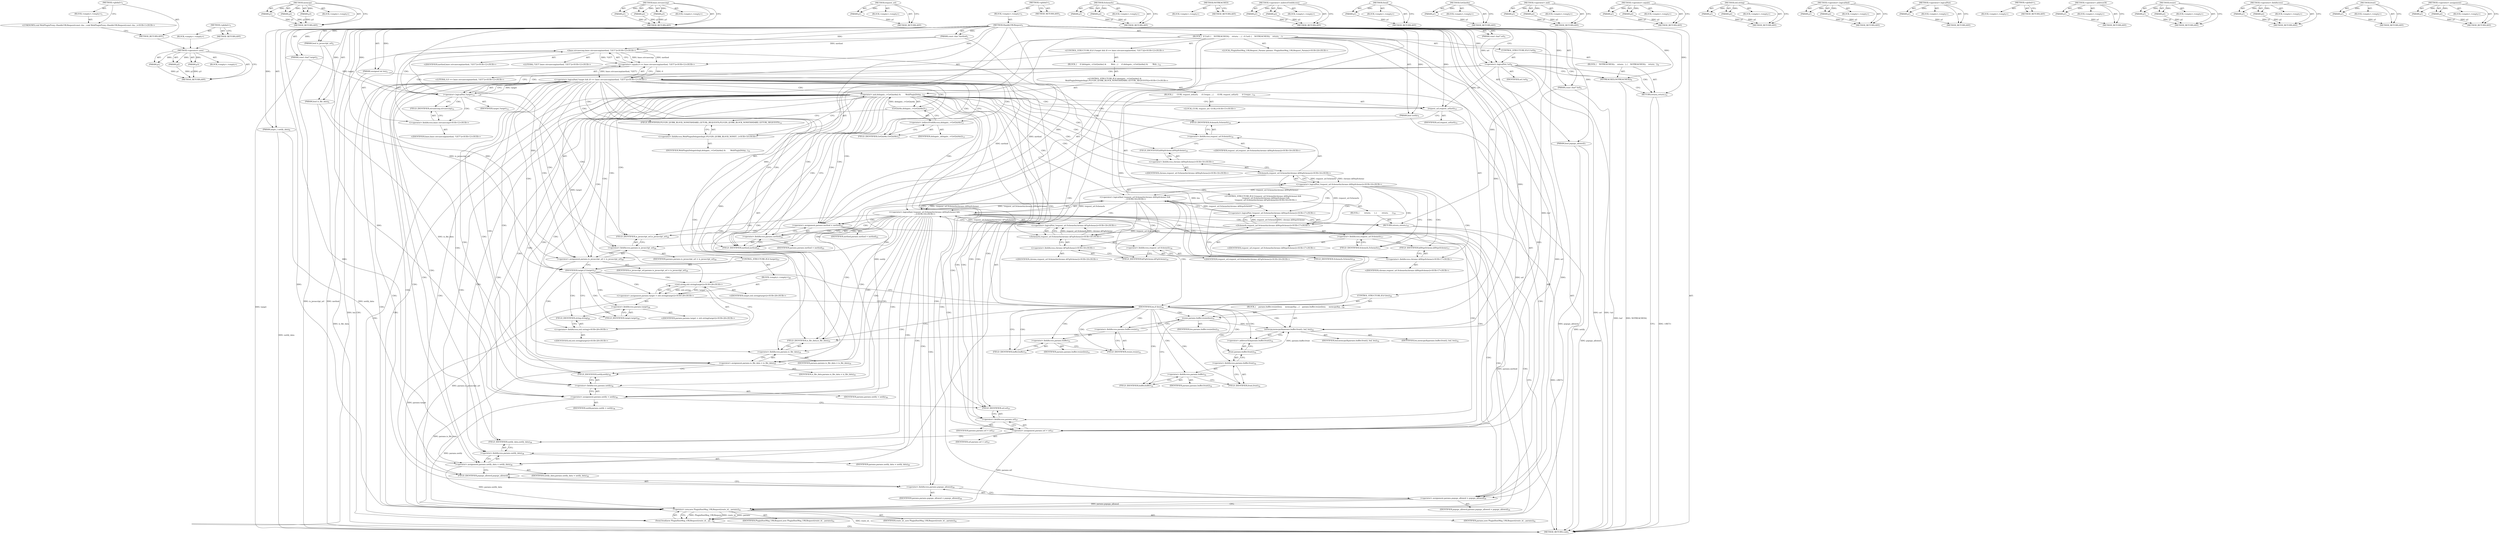 digraph "&lt;global&gt;" {
vulnerable_271 [label=<(METHOD,&lt;operator&gt;.new)>];
vulnerable_272 [label=<(PARAM,p1)>];
vulnerable_273 [label=<(PARAM,p2)>];
vulnerable_274 [label=<(PARAM,p3)>];
vulnerable_275 [label=<(BLOCK,&lt;empty&gt;,&lt;empty&gt;)>];
vulnerable_276 [label=<(METHOD_RETURN,ANY)>];
vulnerable_253 [label=<(METHOD,memcpy)>];
vulnerable_254 [label=<(PARAM,p1)>];
vulnerable_255 [label=<(PARAM,p2)>];
vulnerable_256 [label=<(PARAM,p3)>];
vulnerable_257 [label=<(BLOCK,&lt;empty&gt;,&lt;empty&gt;)>];
vulnerable_258 [label=<(METHOD_RETURN,ANY)>];
vulnerable_204 [label=<(METHOD,base.strcasecmp)>];
vulnerable_205 [label=<(PARAM,p1)>];
vulnerable_206 [label=<(PARAM,p2)>];
vulnerable_207 [label=<(PARAM,p3)>];
vulnerable_208 [label=<(BLOCK,&lt;empty&gt;,&lt;empty&gt;)>];
vulnerable_209 [label=<(METHOD_RETURN,ANY)>];
vulnerable_229 [label=<(METHOD,request_url)>];
vulnerable_230 [label=<(PARAM,p1)>];
vulnerable_231 [label=<(BLOCK,&lt;empty&gt;,&lt;empty&gt;)>];
vulnerable_232 [label=<(METHOD_RETURN,ANY)>];
vulnerable_6 [label=<(METHOD,&lt;global&gt;)<SUB>1</SUB>>];
vulnerable_7 [label=<(BLOCK,&lt;empty&gt;,&lt;empty&gt;)<SUB>1</SUB>>];
vulnerable_8 [label=<(METHOD,HandleURLRequest)<SUB>1</SUB>>];
vulnerable_9 [label=<(PARAM,const char *method)<SUB>1</SUB>>];
vulnerable_10 [label=<(PARAM,bool is_javascript_url)<SUB>2</SUB>>];
vulnerable_11 [label=<(PARAM,const char* target)<SUB>3</SUB>>];
vulnerable_12 [label=<(PARAM,unsigned int len)<SUB>3</SUB>>];
vulnerable_13 [label=<(PARAM,const char* buf)<SUB>4</SUB>>];
vulnerable_14 [label=<(PARAM,bool is_file_data)<SUB>4</SUB>>];
vulnerable_15 [label=<(PARAM,bool notify)<SUB>5</SUB>>];
vulnerable_16 [label=<(PARAM,const char* url)<SUB>5</SUB>>];
vulnerable_17 [label=<(PARAM,intptr_t notify_data)<SUB>6</SUB>>];
vulnerable_18 [label=<(PARAM,bool popups_allowed)<SUB>7</SUB>>];
vulnerable_19 [label=<(BLOCK,{
  if (!url) {
    NOTREACHED();
    return;
 ...,{
  if (!url) {
    NOTREACHED();
    return;
 ...)<SUB>7</SUB>>];
vulnerable_20 [label=<(CONTROL_STRUCTURE,IF,if (!url))<SUB>8</SUB>>];
vulnerable_21 [label=<(&lt;operator&gt;.logicalNot,!url)<SUB>8</SUB>>];
vulnerable_22 [label=<(IDENTIFIER,url,!url)<SUB>8</SUB>>];
vulnerable_23 [label=<(BLOCK,{
    NOTREACHED();
    return;
  },{
    NOTREACHED();
    return;
  })<SUB>8</SUB>>];
vulnerable_24 [label=<(NOTREACHED,NOTREACHED())<SUB>9</SUB>>];
vulnerable_25 [label=<(RETURN,return;,return;)<SUB>10</SUB>>];
vulnerable_26 [label="<(CONTROL_STRUCTURE,IF,if (!target &amp;&amp; (0 == base::strcasecmp(method, &quot;GET&quot;))))<SUB>12</SUB>>"];
vulnerable_27 [label="<(&lt;operator&gt;.logicalAnd,!target &amp;&amp; (0 == base::strcasecmp(method, &quot;GET&quot;)))<SUB>12</SUB>>"];
vulnerable_28 [label=<(&lt;operator&gt;.logicalNot,!target)<SUB>12</SUB>>];
vulnerable_29 [label=<(IDENTIFIER,target,!target)<SUB>12</SUB>>];
vulnerable_30 [label="<(&lt;operator&gt;.equals,0 == base::strcasecmp(method, &quot;GET&quot;))<SUB>12</SUB>>"];
vulnerable_31 [label="<(LITERAL,0,0 == base::strcasecmp(method, &quot;GET&quot;))<SUB>12</SUB>>"];
vulnerable_32 [label="<(base.strcasecmp,base::strcasecmp(method, &quot;GET&quot;))<SUB>12</SUB>>"];
vulnerable_33 [label="<(&lt;operator&gt;.fieldAccess,base::strcasecmp)<SUB>12</SUB>>"];
vulnerable_34 [label="<(IDENTIFIER,base,base::strcasecmp(method, &quot;GET&quot;))<SUB>12</SUB>>"];
vulnerable_35 [label=<(FIELD_IDENTIFIER,strcasecmp,strcasecmp)<SUB>12</SUB>>];
vulnerable_36 [label="<(IDENTIFIER,method,base::strcasecmp(method, &quot;GET&quot;))<SUB>12</SUB>>"];
vulnerable_37 [label="<(LITERAL,&quot;GET&quot;,base::strcasecmp(method, &quot;GET&quot;))<SUB>12</SUB>>"];
vulnerable_38 [label=<(BLOCK,{
     if (delegate_-&gt;GetQuirks() &amp;
        Web...,{
     if (delegate_-&gt;GetQuirks() &amp;
        Web...)<SUB>12</SUB>>];
vulnerable_39 [label="<(CONTROL_STRUCTURE,IF,if (delegate_-&gt;GetQuirks() &amp;
        WebPluginDelegateImpl::PLUGIN_QUIRK_BLOCK_NONSTANDARD_GETURL_REQUESTS))<SUB>13</SUB>>"];
vulnerable_40 [label=<(&lt;operator&gt;.and,delegate_-&gt;GetQuirks() &amp;
        WebPluginDeleg...)<SUB>13</SUB>>];
vulnerable_41 [label=<(GetQuirks,delegate_-&gt;GetQuirks())<SUB>13</SUB>>];
vulnerable_42 [label=<(&lt;operator&gt;.indirectFieldAccess,delegate_-&gt;GetQuirks)<SUB>13</SUB>>];
vulnerable_43 [label=<(IDENTIFIER,delegate_,delegate_-&gt;GetQuirks())<SUB>13</SUB>>];
vulnerable_44 [label=<(FIELD_IDENTIFIER,GetQuirks,GetQuirks)<SUB>13</SUB>>];
vulnerable_45 [label="<(&lt;operator&gt;.fieldAccess,WebPluginDelegateImpl::PLUGIN_QUIRK_BLOCK_NONST...)<SUB>14</SUB>>"];
vulnerable_46 [label=<(IDENTIFIER,WebPluginDelegateImpl,delegate_-&gt;GetQuirks() &amp;
        WebPluginDeleg...)<SUB>14</SUB>>];
vulnerable_47 [label=<(FIELD_IDENTIFIER,PLUGIN_QUIRK_BLOCK_NONSTANDARD_GETURL_REQUESTS,PLUGIN_QUIRK_BLOCK_NONSTANDARD_GETURL_REQUESTS)<SUB>14</SUB>>];
vulnerable_48 [label=<(BLOCK,{
      GURL request_url(url);
      if (!reque...,{
      GURL request_url(url);
      if (!reque...)<SUB>14</SUB>>];
vulnerable_49 [label="<(LOCAL,GURL request_url: GURL)<SUB>15</SUB>>"];
vulnerable_50 [label=<(request_url,request_url(url))<SUB>15</SUB>>];
vulnerable_51 [label=<(IDENTIFIER,url,request_url(url))<SUB>15</SUB>>];
vulnerable_52 [label="<(CONTROL_STRUCTURE,IF,if (!request_url.SchemeIs(chrome::kHttpScheme) &amp;&amp;
          !request_url.SchemeIs(chrome::kHttpsScheme) &amp;&amp;
          !request_url.SchemeIs(chrome::kFtpScheme)))<SUB>16</SUB>>"];
vulnerable_53 [label="<(&lt;operator&gt;.logicalAnd,!request_url.SchemeIs(chrome::kHttpScheme) &amp;&amp;
 ...)<SUB>16</SUB>>"];
vulnerable_54 [label="<(&lt;operator&gt;.logicalAnd,!request_url.SchemeIs(chrome::kHttpScheme) &amp;&amp;
 ...)<SUB>16</SUB>>"];
vulnerable_55 [label="<(&lt;operator&gt;.logicalNot,!request_url.SchemeIs(chrome::kHttpScheme))<SUB>16</SUB>>"];
vulnerable_56 [label="<(SchemeIs,request_url.SchemeIs(chrome::kHttpScheme))<SUB>16</SUB>>"];
vulnerable_57 [label=<(&lt;operator&gt;.fieldAccess,request_url.SchemeIs)<SUB>16</SUB>>];
vulnerable_58 [label="<(IDENTIFIER,request_url,request_url.SchemeIs(chrome::kHttpScheme))<SUB>16</SUB>>"];
vulnerable_59 [label=<(FIELD_IDENTIFIER,SchemeIs,SchemeIs)<SUB>16</SUB>>];
vulnerable_60 [label="<(&lt;operator&gt;.fieldAccess,chrome::kHttpScheme)<SUB>16</SUB>>"];
vulnerable_61 [label="<(IDENTIFIER,chrome,request_url.SchemeIs(chrome::kHttpScheme))<SUB>16</SUB>>"];
vulnerable_62 [label=<(FIELD_IDENTIFIER,kHttpScheme,kHttpScheme)<SUB>16</SUB>>];
vulnerable_63 [label="<(&lt;operator&gt;.logicalNot,!request_url.SchemeIs(chrome::kHttpsScheme))<SUB>17</SUB>>"];
vulnerable_64 [label="<(SchemeIs,request_url.SchemeIs(chrome::kHttpsScheme))<SUB>17</SUB>>"];
vulnerable_65 [label=<(&lt;operator&gt;.fieldAccess,request_url.SchemeIs)<SUB>17</SUB>>];
vulnerable_66 [label="<(IDENTIFIER,request_url,request_url.SchemeIs(chrome::kHttpsScheme))<SUB>17</SUB>>"];
vulnerable_67 [label=<(FIELD_IDENTIFIER,SchemeIs,SchemeIs)<SUB>17</SUB>>];
vulnerable_68 [label="<(&lt;operator&gt;.fieldAccess,chrome::kHttpsScheme)<SUB>17</SUB>>"];
vulnerable_69 [label="<(IDENTIFIER,chrome,request_url.SchemeIs(chrome::kHttpsScheme))<SUB>17</SUB>>"];
vulnerable_70 [label=<(FIELD_IDENTIFIER,kHttpsScheme,kHttpsScheme)<SUB>17</SUB>>];
vulnerable_71 [label="<(&lt;operator&gt;.logicalNot,!request_url.SchemeIs(chrome::kFtpScheme))<SUB>18</SUB>>"];
vulnerable_72 [label="<(SchemeIs,request_url.SchemeIs(chrome::kFtpScheme))<SUB>18</SUB>>"];
vulnerable_73 [label=<(&lt;operator&gt;.fieldAccess,request_url.SchemeIs)<SUB>18</SUB>>];
vulnerable_74 [label="<(IDENTIFIER,request_url,request_url.SchemeIs(chrome::kFtpScheme))<SUB>18</SUB>>"];
vulnerable_75 [label=<(FIELD_IDENTIFIER,SchemeIs,SchemeIs)<SUB>18</SUB>>];
vulnerable_76 [label="<(&lt;operator&gt;.fieldAccess,chrome::kFtpScheme)<SUB>18</SUB>>"];
vulnerable_77 [label="<(IDENTIFIER,chrome,request_url.SchemeIs(chrome::kFtpScheme))<SUB>18</SUB>>"];
vulnerable_78 [label=<(FIELD_IDENTIFIER,kFtpScheme,kFtpScheme)<SUB>18</SUB>>];
vulnerable_79 [label=<(BLOCK,{
        return;
      },{
        return;
      })<SUB>18</SUB>>];
vulnerable_80 [label=<(RETURN,return;,return;)<SUB>19</SUB>>];
vulnerable_81 [label="<(LOCAL,PluginHostMsg_URLRequest_Params params: PluginHostMsg_URLRequest_Params)<SUB>24</SUB>>"];
vulnerable_82 [label=<(&lt;operator&gt;.assignment,params.method = method)<SUB>25</SUB>>];
vulnerable_83 [label=<(&lt;operator&gt;.fieldAccess,params.method)<SUB>25</SUB>>];
vulnerable_84 [label=<(IDENTIFIER,params,params.method = method)<SUB>25</SUB>>];
vulnerable_85 [label=<(FIELD_IDENTIFIER,method,method)<SUB>25</SUB>>];
vulnerable_86 [label=<(IDENTIFIER,method,params.method = method)<SUB>25</SUB>>];
vulnerable_87 [label=<(&lt;operator&gt;.assignment,params.is_javascript_url = is_javascript_url)<SUB>26</SUB>>];
vulnerable_88 [label=<(&lt;operator&gt;.fieldAccess,params.is_javascript_url)<SUB>26</SUB>>];
vulnerable_89 [label=<(IDENTIFIER,params,params.is_javascript_url = is_javascript_url)<SUB>26</SUB>>];
vulnerable_90 [label=<(FIELD_IDENTIFIER,is_javascript_url,is_javascript_url)<SUB>26</SUB>>];
vulnerable_91 [label=<(IDENTIFIER,is_javascript_url,params.is_javascript_url = is_javascript_url)<SUB>26</SUB>>];
vulnerable_92 [label=<(CONTROL_STRUCTURE,IF,if (target))<SUB>27</SUB>>];
vulnerable_93 [label=<(IDENTIFIER,target,if (target))<SUB>27</SUB>>];
vulnerable_94 [label=<(BLOCK,&lt;empty&gt;,&lt;empty&gt;)<SUB>28</SUB>>];
vulnerable_95 [label="<(&lt;operator&gt;.assignment,params.target = std::string(target))<SUB>28</SUB>>"];
vulnerable_96 [label=<(&lt;operator&gt;.fieldAccess,params.target)<SUB>28</SUB>>];
vulnerable_97 [label="<(IDENTIFIER,params,params.target = std::string(target))<SUB>28</SUB>>"];
vulnerable_98 [label=<(FIELD_IDENTIFIER,target,target)<SUB>28</SUB>>];
vulnerable_99 [label="<(std.string,std::string(target))<SUB>28</SUB>>"];
vulnerable_100 [label="<(&lt;operator&gt;.fieldAccess,std::string)<SUB>28</SUB>>"];
vulnerable_101 [label="<(IDENTIFIER,std,std::string(target))<SUB>28</SUB>>"];
vulnerable_102 [label=<(FIELD_IDENTIFIER,string,string)<SUB>28</SUB>>];
vulnerable_103 [label="<(IDENTIFIER,target,std::string(target))<SUB>28</SUB>>"];
vulnerable_104 [label=<(CONTROL_STRUCTURE,IF,if (len))<SUB>30</SUB>>];
vulnerable_105 [label=<(IDENTIFIER,len,if (len))<SUB>30</SUB>>];
vulnerable_106 [label=<(BLOCK,{
    params.buffer.resize(len);
     memcpy(&amp;p...,{
    params.buffer.resize(len);
     memcpy(&amp;p...)<SUB>30</SUB>>];
vulnerable_107 [label=<(resize,params.buffer.resize(len))<SUB>31</SUB>>];
vulnerable_108 [label=<(&lt;operator&gt;.fieldAccess,params.buffer.resize)<SUB>31</SUB>>];
vulnerable_109 [label=<(&lt;operator&gt;.fieldAccess,params.buffer)<SUB>31</SUB>>];
vulnerable_110 [label=<(IDENTIFIER,params,params.buffer.resize(len))<SUB>31</SUB>>];
vulnerable_111 [label=<(FIELD_IDENTIFIER,buffer,buffer)<SUB>31</SUB>>];
vulnerable_112 [label=<(FIELD_IDENTIFIER,resize,resize)<SUB>31</SUB>>];
vulnerable_113 [label=<(IDENTIFIER,len,params.buffer.resize(len))<SUB>31</SUB>>];
vulnerable_114 [label=<(memcpy,memcpy(&amp;params.buffer.front(), buf, len))<SUB>32</SUB>>];
vulnerable_115 [label=<(&lt;operator&gt;.addressOf,&amp;params.buffer.front())<SUB>32</SUB>>];
vulnerable_116 [label=<(front,params.buffer.front())<SUB>32</SUB>>];
vulnerable_117 [label=<(&lt;operator&gt;.fieldAccess,params.buffer.front)<SUB>32</SUB>>];
vulnerable_118 [label=<(&lt;operator&gt;.fieldAccess,params.buffer)<SUB>32</SUB>>];
vulnerable_119 [label=<(IDENTIFIER,params,params.buffer.front())<SUB>32</SUB>>];
vulnerable_120 [label=<(FIELD_IDENTIFIER,buffer,buffer)<SUB>32</SUB>>];
vulnerable_121 [label=<(FIELD_IDENTIFIER,front,front)<SUB>32</SUB>>];
vulnerable_122 [label=<(IDENTIFIER,buf,memcpy(&amp;params.buffer.front(), buf, len))<SUB>32</SUB>>];
vulnerable_123 [label=<(IDENTIFIER,len,memcpy(&amp;params.buffer.front(), buf, len))<SUB>32</SUB>>];
vulnerable_124 [label=<(&lt;operator&gt;.assignment,params.is_file_data = is_file_data)<SUB>35</SUB>>];
vulnerable_125 [label=<(&lt;operator&gt;.fieldAccess,params.is_file_data)<SUB>35</SUB>>];
vulnerable_126 [label=<(IDENTIFIER,params,params.is_file_data = is_file_data)<SUB>35</SUB>>];
vulnerable_127 [label=<(FIELD_IDENTIFIER,is_file_data,is_file_data)<SUB>35</SUB>>];
vulnerable_128 [label=<(IDENTIFIER,is_file_data,params.is_file_data = is_file_data)<SUB>35</SUB>>];
vulnerable_129 [label=<(&lt;operator&gt;.assignment,params.notify = notify)<SUB>36</SUB>>];
vulnerable_130 [label=<(&lt;operator&gt;.fieldAccess,params.notify)<SUB>36</SUB>>];
vulnerable_131 [label=<(IDENTIFIER,params,params.notify = notify)<SUB>36</SUB>>];
vulnerable_132 [label=<(FIELD_IDENTIFIER,notify,notify)<SUB>36</SUB>>];
vulnerable_133 [label=<(IDENTIFIER,notify,params.notify = notify)<SUB>36</SUB>>];
vulnerable_134 [label=<(&lt;operator&gt;.assignment,params.url = url)<SUB>37</SUB>>];
vulnerable_135 [label=<(&lt;operator&gt;.fieldAccess,params.url)<SUB>37</SUB>>];
vulnerable_136 [label=<(IDENTIFIER,params,params.url = url)<SUB>37</SUB>>];
vulnerable_137 [label=<(FIELD_IDENTIFIER,url,url)<SUB>37</SUB>>];
vulnerable_138 [label=<(IDENTIFIER,url,params.url = url)<SUB>37</SUB>>];
vulnerable_139 [label=<(&lt;operator&gt;.assignment,params.notify_data = notify_data)<SUB>38</SUB>>];
vulnerable_140 [label=<(&lt;operator&gt;.fieldAccess,params.notify_data)<SUB>38</SUB>>];
vulnerable_141 [label=<(IDENTIFIER,params,params.notify_data = notify_data)<SUB>38</SUB>>];
vulnerable_142 [label=<(FIELD_IDENTIFIER,notify_data,notify_data)<SUB>38</SUB>>];
vulnerable_143 [label=<(IDENTIFIER,notify_data,params.notify_data = notify_data)<SUB>38</SUB>>];
vulnerable_144 [label=<(&lt;operator&gt;.assignment,params.popups_allowed = popups_allowed)<SUB>39</SUB>>];
vulnerable_145 [label=<(&lt;operator&gt;.fieldAccess,params.popups_allowed)<SUB>39</SUB>>];
vulnerable_146 [label=<(IDENTIFIER,params,params.popups_allowed = popups_allowed)<SUB>39</SUB>>];
vulnerable_147 [label=<(FIELD_IDENTIFIER,popups_allowed,popups_allowed)<SUB>39</SUB>>];
vulnerable_148 [label=<(IDENTIFIER,popups_allowed,params.popups_allowed = popups_allowed)<SUB>39</SUB>>];
vulnerable_149 [label=<(Send,Send(new PluginHostMsg_URLRequest(route_id_, pa...)<SUB>41</SUB>>];
vulnerable_150 [label=<(&lt;operator&gt;.new,new PluginHostMsg_URLRequest(route_id_, params))<SUB>41</SUB>>];
vulnerable_151 [label=<(IDENTIFIER,PluginHostMsg_URLRequest,new PluginHostMsg_URLRequest(route_id_, params))<SUB>41</SUB>>];
vulnerable_152 [label=<(IDENTIFIER,route_id_,new PluginHostMsg_URLRequest(route_id_, params))<SUB>41</SUB>>];
vulnerable_153 [label=<(IDENTIFIER,params,new PluginHostMsg_URLRequest(route_id_, params))<SUB>41</SUB>>];
vulnerable_154 [label=<(METHOD_RETURN,void)<SUB>1</SUB>>];
vulnerable_156 [label=<(METHOD_RETURN,ANY)<SUB>1</SUB>>];
vulnerable_233 [label=<(METHOD,SchemeIs)>];
vulnerable_234 [label=<(PARAM,p1)>];
vulnerable_235 [label=<(PARAM,p2)>];
vulnerable_236 [label=<(BLOCK,&lt;empty&gt;,&lt;empty&gt;)>];
vulnerable_237 [label=<(METHOD_RETURN,ANY)>];
vulnerable_191 [label=<(METHOD,NOTREACHED)>];
vulnerable_192 [label=<(BLOCK,&lt;empty&gt;,&lt;empty&gt;)>];
vulnerable_193 [label=<(METHOD_RETURN,ANY)>];
vulnerable_224 [label=<(METHOD,&lt;operator&gt;.indirectFieldAccess)>];
vulnerable_225 [label=<(PARAM,p1)>];
vulnerable_226 [label=<(PARAM,p2)>];
vulnerable_227 [label=<(BLOCK,&lt;empty&gt;,&lt;empty&gt;)>];
vulnerable_228 [label=<(METHOD_RETURN,ANY)>];
vulnerable_267 [label=<(METHOD,Send)>];
vulnerable_268 [label=<(PARAM,p1)>];
vulnerable_269 [label=<(BLOCK,&lt;empty&gt;,&lt;empty&gt;)>];
vulnerable_270 [label=<(METHOD_RETURN,ANY)>];
vulnerable_220 [label=<(METHOD,GetQuirks)>];
vulnerable_221 [label=<(PARAM,p1)>];
vulnerable_222 [label=<(BLOCK,&lt;empty&gt;,&lt;empty&gt;)>];
vulnerable_223 [label=<(METHOD_RETURN,ANY)>];
vulnerable_215 [label=<(METHOD,&lt;operator&gt;.and)>];
vulnerable_216 [label=<(PARAM,p1)>];
vulnerable_217 [label=<(PARAM,p2)>];
vulnerable_218 [label=<(BLOCK,&lt;empty&gt;,&lt;empty&gt;)>];
vulnerable_219 [label=<(METHOD_RETURN,ANY)>];
vulnerable_199 [label=<(METHOD,&lt;operator&gt;.equals)>];
vulnerable_200 [label=<(PARAM,p1)>];
vulnerable_201 [label=<(PARAM,p2)>];
vulnerable_202 [label=<(BLOCK,&lt;empty&gt;,&lt;empty&gt;)>];
vulnerable_203 [label=<(METHOD_RETURN,ANY)>];
vulnerable_243 [label=<(METHOD,std.string)>];
vulnerable_244 [label=<(PARAM,p1)>];
vulnerable_245 [label=<(PARAM,p2)>];
vulnerable_246 [label=<(BLOCK,&lt;empty&gt;,&lt;empty&gt;)>];
vulnerable_247 [label=<(METHOD_RETURN,ANY)>];
vulnerable_194 [label=<(METHOD,&lt;operator&gt;.logicalAnd)>];
vulnerable_195 [label=<(PARAM,p1)>];
vulnerable_196 [label=<(PARAM,p2)>];
vulnerable_197 [label=<(BLOCK,&lt;empty&gt;,&lt;empty&gt;)>];
vulnerable_198 [label=<(METHOD_RETURN,ANY)>];
vulnerable_187 [label=<(METHOD,&lt;operator&gt;.logicalNot)>];
vulnerable_188 [label=<(PARAM,p1)>];
vulnerable_189 [label=<(BLOCK,&lt;empty&gt;,&lt;empty&gt;)>];
vulnerable_190 [label=<(METHOD_RETURN,ANY)>];
vulnerable_181 [label=<(METHOD,&lt;global&gt;)<SUB>1</SUB>>];
vulnerable_182 [label=<(BLOCK,&lt;empty&gt;,&lt;empty&gt;)>];
vulnerable_183 [label=<(METHOD_RETURN,ANY)>];
vulnerable_259 [label=<(METHOD,&lt;operator&gt;.addressOf)>];
vulnerable_260 [label=<(PARAM,p1)>];
vulnerable_261 [label=<(BLOCK,&lt;empty&gt;,&lt;empty&gt;)>];
vulnerable_262 [label=<(METHOD_RETURN,ANY)>];
vulnerable_248 [label=<(METHOD,resize)>];
vulnerable_249 [label=<(PARAM,p1)>];
vulnerable_250 [label=<(PARAM,p2)>];
vulnerable_251 [label=<(BLOCK,&lt;empty&gt;,&lt;empty&gt;)>];
vulnerable_252 [label=<(METHOD_RETURN,ANY)>];
vulnerable_210 [label=<(METHOD,&lt;operator&gt;.fieldAccess)>];
vulnerable_211 [label=<(PARAM,p1)>];
vulnerable_212 [label=<(PARAM,p2)>];
vulnerable_213 [label=<(BLOCK,&lt;empty&gt;,&lt;empty&gt;)>];
vulnerable_214 [label=<(METHOD_RETURN,ANY)>];
vulnerable_263 [label=<(METHOD,front)>];
vulnerable_264 [label=<(PARAM,p1)>];
vulnerable_265 [label=<(BLOCK,&lt;empty&gt;,&lt;empty&gt;)>];
vulnerable_266 [label=<(METHOD_RETURN,ANY)>];
vulnerable_238 [label=<(METHOD,&lt;operator&gt;.assignment)>];
vulnerable_239 [label=<(PARAM,p1)>];
vulnerable_240 [label=<(PARAM,p2)>];
vulnerable_241 [label=<(BLOCK,&lt;empty&gt;,&lt;empty&gt;)>];
vulnerable_242 [label=<(METHOD_RETURN,ANY)>];
fixed_6 [label=<(METHOD,&lt;global&gt;)<SUB>1</SUB>>];
fixed_7 [label=<(BLOCK,&lt;empty&gt;,&lt;empty&gt;)<SUB>1</SUB>>];
fixed_8 [label="<(UNKNOWN,void WebPluginProxy::HandleURLRequest(const cha...,void WebPluginProxy::HandleURLRequest(const cha...)<SUB>1</SUB>>"];
fixed_9 [label=<(METHOD_RETURN,ANY)<SUB>1</SUB>>];
fixed_14 [label=<(METHOD,&lt;global&gt;)<SUB>1</SUB>>];
fixed_15 [label=<(BLOCK,&lt;empty&gt;,&lt;empty&gt;)>];
fixed_16 [label=<(METHOD_RETURN,ANY)>];
vulnerable_271 -> vulnerable_272  [key=0, label="AST: "];
vulnerable_271 -> vulnerable_272  [key=1, label="DDG: "];
vulnerable_271 -> vulnerable_275  [key=0, label="AST: "];
vulnerable_271 -> vulnerable_273  [key=0, label="AST: "];
vulnerable_271 -> vulnerable_273  [key=1, label="DDG: "];
vulnerable_271 -> vulnerable_276  [key=0, label="AST: "];
vulnerable_271 -> vulnerable_276  [key=1, label="CFG: "];
vulnerable_271 -> vulnerable_274  [key=0, label="AST: "];
vulnerable_271 -> vulnerable_274  [key=1, label="DDG: "];
vulnerable_272 -> vulnerable_276  [key=0, label="DDG: p1"];
vulnerable_273 -> vulnerable_276  [key=0, label="DDG: p2"];
vulnerable_274 -> vulnerable_276  [key=0, label="DDG: p3"];
vulnerable_253 -> vulnerable_254  [key=0, label="AST: "];
vulnerable_253 -> vulnerable_254  [key=1, label="DDG: "];
vulnerable_253 -> vulnerable_257  [key=0, label="AST: "];
vulnerable_253 -> vulnerable_255  [key=0, label="AST: "];
vulnerable_253 -> vulnerable_255  [key=1, label="DDG: "];
vulnerable_253 -> vulnerable_258  [key=0, label="AST: "];
vulnerable_253 -> vulnerable_258  [key=1, label="CFG: "];
vulnerable_253 -> vulnerable_256  [key=0, label="AST: "];
vulnerable_253 -> vulnerable_256  [key=1, label="DDG: "];
vulnerable_254 -> vulnerable_258  [key=0, label="DDG: p1"];
vulnerable_255 -> vulnerable_258  [key=0, label="DDG: p2"];
vulnerable_256 -> vulnerable_258  [key=0, label="DDG: p3"];
vulnerable_204 -> vulnerable_205  [key=0, label="AST: "];
vulnerable_204 -> vulnerable_205  [key=1, label="DDG: "];
vulnerable_204 -> vulnerable_208  [key=0, label="AST: "];
vulnerable_204 -> vulnerable_206  [key=0, label="AST: "];
vulnerable_204 -> vulnerable_206  [key=1, label="DDG: "];
vulnerable_204 -> vulnerable_209  [key=0, label="AST: "];
vulnerable_204 -> vulnerable_209  [key=1, label="CFG: "];
vulnerable_204 -> vulnerable_207  [key=0, label="AST: "];
vulnerable_204 -> vulnerable_207  [key=1, label="DDG: "];
vulnerable_205 -> vulnerable_209  [key=0, label="DDG: p1"];
vulnerable_206 -> vulnerable_209  [key=0, label="DDG: p2"];
vulnerable_207 -> vulnerable_209  [key=0, label="DDG: p3"];
vulnerable_229 -> vulnerable_230  [key=0, label="AST: "];
vulnerable_229 -> vulnerable_230  [key=1, label="DDG: "];
vulnerable_229 -> vulnerable_231  [key=0, label="AST: "];
vulnerable_229 -> vulnerable_232  [key=0, label="AST: "];
vulnerable_229 -> vulnerable_232  [key=1, label="CFG: "];
vulnerable_230 -> vulnerable_232  [key=0, label="DDG: p1"];
vulnerable_6 -> vulnerable_7  [key=0, label="AST: "];
vulnerable_6 -> vulnerable_156  [key=0, label="AST: "];
vulnerable_6 -> vulnerable_156  [key=1, label="CFG: "];
vulnerable_7 -> vulnerable_8  [key=0, label="AST: "];
vulnerable_8 -> vulnerable_9  [key=0, label="AST: "];
vulnerable_8 -> vulnerable_9  [key=1, label="DDG: "];
vulnerable_8 -> vulnerable_10  [key=0, label="AST: "];
vulnerable_8 -> vulnerable_10  [key=1, label="DDG: "];
vulnerable_8 -> vulnerable_11  [key=0, label="AST: "];
vulnerable_8 -> vulnerable_11  [key=1, label="DDG: "];
vulnerable_8 -> vulnerable_12  [key=0, label="AST: "];
vulnerable_8 -> vulnerable_12  [key=1, label="DDG: "];
vulnerable_8 -> vulnerable_13  [key=0, label="AST: "];
vulnerable_8 -> vulnerable_13  [key=1, label="DDG: "];
vulnerable_8 -> vulnerable_14  [key=0, label="AST: "];
vulnerable_8 -> vulnerable_14  [key=1, label="DDG: "];
vulnerable_8 -> vulnerable_15  [key=0, label="AST: "];
vulnerable_8 -> vulnerable_15  [key=1, label="DDG: "];
vulnerable_8 -> vulnerable_16  [key=0, label="AST: "];
vulnerable_8 -> vulnerable_16  [key=1, label="DDG: "];
vulnerable_8 -> vulnerable_17  [key=0, label="AST: "];
vulnerable_8 -> vulnerable_17  [key=1, label="DDG: "];
vulnerable_8 -> vulnerable_18  [key=0, label="AST: "];
vulnerable_8 -> vulnerable_18  [key=1, label="DDG: "];
vulnerable_8 -> vulnerable_19  [key=0, label="AST: "];
vulnerable_8 -> vulnerable_154  [key=0, label="AST: "];
vulnerable_8 -> vulnerable_21  [key=0, label="CFG: "];
vulnerable_8 -> vulnerable_21  [key=1, label="DDG: "];
vulnerable_8 -> vulnerable_82  [key=0, label="DDG: "];
vulnerable_8 -> vulnerable_87  [key=0, label="DDG: "];
vulnerable_8 -> vulnerable_124  [key=0, label="DDG: "];
vulnerable_8 -> vulnerable_129  [key=0, label="DDG: "];
vulnerable_8 -> vulnerable_134  [key=0, label="DDG: "];
vulnerable_8 -> vulnerable_139  [key=0, label="DDG: "];
vulnerable_8 -> vulnerable_144  [key=0, label="DDG: "];
vulnerable_8 -> vulnerable_93  [key=0, label="DDG: "];
vulnerable_8 -> vulnerable_105  [key=0, label="DDG: "];
vulnerable_8 -> vulnerable_24  [key=0, label="DDG: "];
vulnerable_8 -> vulnerable_25  [key=0, label="DDG: "];
vulnerable_8 -> vulnerable_150  [key=0, label="DDG: "];
vulnerable_8 -> vulnerable_28  [key=0, label="DDG: "];
vulnerable_8 -> vulnerable_30  [key=0, label="DDG: "];
vulnerable_8 -> vulnerable_107  [key=0, label="DDG: "];
vulnerable_8 -> vulnerable_114  [key=0, label="DDG: "];
vulnerable_8 -> vulnerable_32  [key=0, label="DDG: "];
vulnerable_8 -> vulnerable_99  [key=0, label="DDG: "];
vulnerable_8 -> vulnerable_50  [key=0, label="DDG: "];
vulnerable_8 -> vulnerable_80  [key=0, label="DDG: "];
vulnerable_9 -> vulnerable_154  [key=0, label="DDG: method"];
vulnerable_9 -> vulnerable_82  [key=0, label="DDG: method"];
vulnerable_9 -> vulnerable_32  [key=0, label="DDG: method"];
vulnerable_10 -> vulnerable_154  [key=0, label="DDG: is_javascript_url"];
vulnerable_10 -> vulnerable_87  [key=0, label="DDG: is_javascript_url"];
vulnerable_11 -> vulnerable_154  [key=0, label="DDG: target"];
vulnerable_11 -> vulnerable_28  [key=0, label="DDG: target"];
vulnerable_12 -> vulnerable_154  [key=0, label="DDG: len"];
vulnerable_12 -> vulnerable_107  [key=0, label="DDG: len"];
vulnerable_13 -> vulnerable_154  [key=0, label="DDG: buf"];
vulnerable_13 -> vulnerable_114  [key=0, label="DDG: buf"];
vulnerable_14 -> vulnerable_154  [key=0, label="DDG: is_file_data"];
vulnerable_14 -> vulnerable_124  [key=0, label="DDG: is_file_data"];
vulnerable_15 -> vulnerable_154  [key=0, label="DDG: notify"];
vulnerable_15 -> vulnerable_129  [key=0, label="DDG: notify"];
vulnerable_16 -> vulnerable_21  [key=0, label="DDG: url"];
vulnerable_17 -> vulnerable_154  [key=0, label="DDG: notify_data"];
vulnerable_17 -> vulnerable_139  [key=0, label="DDG: notify_data"];
vulnerable_18 -> vulnerable_154  [key=0, label="DDG: popups_allowed"];
vulnerable_18 -> vulnerable_144  [key=0, label="DDG: popups_allowed"];
vulnerable_19 -> vulnerable_20  [key=0, label="AST: "];
vulnerable_19 -> vulnerable_26  [key=0, label="AST: "];
vulnerable_19 -> vulnerable_81  [key=0, label="AST: "];
vulnerable_19 -> vulnerable_82  [key=0, label="AST: "];
vulnerable_19 -> vulnerable_87  [key=0, label="AST: "];
vulnerable_19 -> vulnerable_92  [key=0, label="AST: "];
vulnerable_19 -> vulnerable_104  [key=0, label="AST: "];
vulnerable_19 -> vulnerable_124  [key=0, label="AST: "];
vulnerable_19 -> vulnerable_129  [key=0, label="AST: "];
vulnerable_19 -> vulnerable_134  [key=0, label="AST: "];
vulnerable_19 -> vulnerable_139  [key=0, label="AST: "];
vulnerable_19 -> vulnerable_144  [key=0, label="AST: "];
vulnerable_19 -> vulnerable_149  [key=0, label="AST: "];
vulnerable_20 -> vulnerable_21  [key=0, label="AST: "];
vulnerable_20 -> vulnerable_23  [key=0, label="AST: "];
vulnerable_21 -> vulnerable_22  [key=0, label="AST: "];
vulnerable_21 -> vulnerable_24  [key=0, label="CFG: "];
vulnerable_21 -> vulnerable_24  [key=1, label="CDG: "];
vulnerable_21 -> vulnerable_28  [key=0, label="CFG: "];
vulnerable_21 -> vulnerable_28  [key=1, label="CDG: "];
vulnerable_21 -> vulnerable_154  [key=0, label="DDG: url"];
vulnerable_21 -> vulnerable_154  [key=1, label="DDG: !url"];
vulnerable_21 -> vulnerable_134  [key=0, label="DDG: url"];
vulnerable_21 -> vulnerable_50  [key=0, label="DDG: url"];
vulnerable_21 -> vulnerable_25  [key=0, label="CDG: "];
vulnerable_21 -> vulnerable_27  [key=0, label="CDG: "];
vulnerable_23 -> vulnerable_24  [key=0, label="AST: "];
vulnerable_23 -> vulnerable_25  [key=0, label="AST: "];
vulnerable_24 -> vulnerable_25  [key=0, label="CFG: "];
vulnerable_24 -> vulnerable_154  [key=0, label="DDG: NOTREACHED()"];
vulnerable_25 -> vulnerable_154  [key=0, label="CFG: "];
vulnerable_25 -> vulnerable_154  [key=1, label="DDG: &lt;RET&gt;"];
vulnerable_26 -> vulnerable_27  [key=0, label="AST: "];
vulnerable_26 -> vulnerable_38  [key=0, label="AST: "];
vulnerable_27 -> vulnerable_28  [key=0, label="AST: "];
vulnerable_27 -> vulnerable_30  [key=0, label="AST: "];
vulnerable_27 -> vulnerable_44  [key=0, label="CFG: "];
vulnerable_27 -> vulnerable_44  [key=1, label="CDG: "];
vulnerable_27 -> vulnerable_85  [key=0, label="CFG: "];
vulnerable_27 -> vulnerable_85  [key=1, label="CDG: "];
vulnerable_27 -> vulnerable_42  [key=0, label="CDG: "];
vulnerable_27 -> vulnerable_145  [key=0, label="CDG: "];
vulnerable_27 -> vulnerable_149  [key=0, label="CDG: "];
vulnerable_27 -> vulnerable_132  [key=0, label="CDG: "];
vulnerable_27 -> vulnerable_150  [key=0, label="CDG: "];
vulnerable_27 -> vulnerable_40  [key=0, label="CDG: "];
vulnerable_27 -> vulnerable_87  [key=0, label="CDG: "];
vulnerable_27 -> vulnerable_144  [key=0, label="CDG: "];
vulnerable_27 -> vulnerable_129  [key=0, label="CDG: "];
vulnerable_27 -> vulnerable_134  [key=0, label="CDG: "];
vulnerable_27 -> vulnerable_93  [key=0, label="CDG: "];
vulnerable_27 -> vulnerable_90  [key=0, label="CDG: "];
vulnerable_27 -> vulnerable_137  [key=0, label="CDG: "];
vulnerable_27 -> vulnerable_130  [key=0, label="CDG: "];
vulnerable_27 -> vulnerable_88  [key=0, label="CDG: "];
vulnerable_27 -> vulnerable_127  [key=0, label="CDG: "];
vulnerable_27 -> vulnerable_139  [key=0, label="CDG: "];
vulnerable_27 -> vulnerable_47  [key=0, label="CDG: "];
vulnerable_27 -> vulnerable_142  [key=0, label="CDG: "];
vulnerable_27 -> vulnerable_45  [key=0, label="CDG: "];
vulnerable_27 -> vulnerable_82  [key=0, label="CDG: "];
vulnerable_27 -> vulnerable_140  [key=0, label="CDG: "];
vulnerable_27 -> vulnerable_83  [key=0, label="CDG: "];
vulnerable_27 -> vulnerable_105  [key=0, label="CDG: "];
vulnerable_27 -> vulnerable_147  [key=0, label="CDG: "];
vulnerable_27 -> vulnerable_135  [key=0, label="CDG: "];
vulnerable_27 -> vulnerable_41  [key=0, label="CDG: "];
vulnerable_27 -> vulnerable_124  [key=0, label="CDG: "];
vulnerable_27 -> vulnerable_125  [key=0, label="CDG: "];
vulnerable_28 -> vulnerable_29  [key=0, label="AST: "];
vulnerable_28 -> vulnerable_27  [key=0, label="CFG: "];
vulnerable_28 -> vulnerable_27  [key=1, label="DDG: target"];
vulnerable_28 -> vulnerable_35  [key=0, label="CFG: "];
vulnerable_28 -> vulnerable_35  [key=1, label="CDG: "];
vulnerable_28 -> vulnerable_99  [key=0, label="DDG: target"];
vulnerable_28 -> vulnerable_30  [key=0, label="CDG: "];
vulnerable_28 -> vulnerable_33  [key=0, label="CDG: "];
vulnerable_28 -> vulnerable_32  [key=0, label="CDG: "];
vulnerable_30 -> vulnerable_31  [key=0, label="AST: "];
vulnerable_30 -> vulnerable_32  [key=0, label="AST: "];
vulnerable_30 -> vulnerable_27  [key=0, label="CFG: "];
vulnerable_30 -> vulnerable_27  [key=1, label="DDG: 0"];
vulnerable_30 -> vulnerable_27  [key=2, label="DDG: base::strcasecmp(method, &quot;GET&quot;)"];
vulnerable_32 -> vulnerable_33  [key=0, label="AST: "];
vulnerable_32 -> vulnerable_36  [key=0, label="AST: "];
vulnerable_32 -> vulnerable_37  [key=0, label="AST: "];
vulnerable_32 -> vulnerable_30  [key=0, label="CFG: "];
vulnerable_32 -> vulnerable_30  [key=1, label="DDG: base::strcasecmp"];
vulnerable_32 -> vulnerable_30  [key=2, label="DDG: method"];
vulnerable_32 -> vulnerable_30  [key=3, label="DDG: &quot;GET&quot;"];
vulnerable_32 -> vulnerable_82  [key=0, label="DDG: method"];
vulnerable_33 -> vulnerable_34  [key=0, label="AST: "];
vulnerable_33 -> vulnerable_35  [key=0, label="AST: "];
vulnerable_33 -> vulnerable_32  [key=0, label="CFG: "];
vulnerable_35 -> vulnerable_33  [key=0, label="CFG: "];
vulnerable_38 -> vulnerable_39  [key=0, label="AST: "];
vulnerable_39 -> vulnerable_40  [key=0, label="AST: "];
vulnerable_39 -> vulnerable_48  [key=0, label="AST: "];
vulnerable_40 -> vulnerable_41  [key=0, label="AST: "];
vulnerable_40 -> vulnerable_45  [key=0, label="AST: "];
vulnerable_40 -> vulnerable_50  [key=0, label="CFG: "];
vulnerable_40 -> vulnerable_50  [key=1, label="CDG: "];
vulnerable_40 -> vulnerable_85  [key=0, label="CFG: "];
vulnerable_40 -> vulnerable_85  [key=1, label="CDG: "];
vulnerable_40 -> vulnerable_60  [key=0, label="CDG: "];
vulnerable_40 -> vulnerable_57  [key=0, label="CDG: "];
vulnerable_40 -> vulnerable_145  [key=0, label="CDG: "];
vulnerable_40 -> vulnerable_149  [key=0, label="CDG: "];
vulnerable_40 -> vulnerable_56  [key=0, label="CDG: "];
vulnerable_40 -> vulnerable_132  [key=0, label="CDG: "];
vulnerable_40 -> vulnerable_150  [key=0, label="CDG: "];
vulnerable_40 -> vulnerable_59  [key=0, label="CDG: "];
vulnerable_40 -> vulnerable_87  [key=0, label="CDG: "];
vulnerable_40 -> vulnerable_144  [key=0, label="CDG: "];
vulnerable_40 -> vulnerable_129  [key=0, label="CDG: "];
vulnerable_40 -> vulnerable_134  [key=0, label="CDG: "];
vulnerable_40 -> vulnerable_93  [key=0, label="CDG: "];
vulnerable_40 -> vulnerable_90  [key=0, label="CDG: "];
vulnerable_40 -> vulnerable_54  [key=0, label="CDG: "];
vulnerable_40 -> vulnerable_137  [key=0, label="CDG: "];
vulnerable_40 -> vulnerable_130  [key=0, label="CDG: "];
vulnerable_40 -> vulnerable_88  [key=0, label="CDG: "];
vulnerable_40 -> vulnerable_127  [key=0, label="CDG: "];
vulnerable_40 -> vulnerable_139  [key=0, label="CDG: "];
vulnerable_40 -> vulnerable_142  [key=0, label="CDG: "];
vulnerable_40 -> vulnerable_82  [key=0, label="CDG: "];
vulnerable_40 -> vulnerable_140  [key=0, label="CDG: "];
vulnerable_40 -> vulnerable_83  [key=0, label="CDG: "];
vulnerable_40 -> vulnerable_105  [key=0, label="CDG: "];
vulnerable_40 -> vulnerable_53  [key=0, label="CDG: "];
vulnerable_40 -> vulnerable_147  [key=0, label="CDG: "];
vulnerable_40 -> vulnerable_135  [key=0, label="CDG: "];
vulnerable_40 -> vulnerable_55  [key=0, label="CDG: "];
vulnerable_40 -> vulnerable_124  [key=0, label="CDG: "];
vulnerable_40 -> vulnerable_125  [key=0, label="CDG: "];
vulnerable_40 -> vulnerable_62  [key=0, label="CDG: "];
vulnerable_41 -> vulnerable_42  [key=0, label="AST: "];
vulnerable_41 -> vulnerable_47  [key=0, label="CFG: "];
vulnerable_41 -> vulnerable_40  [key=0, label="DDG: delegate_-&gt;GetQuirks"];
vulnerable_42 -> vulnerable_43  [key=0, label="AST: "];
vulnerable_42 -> vulnerable_44  [key=0, label="AST: "];
vulnerable_42 -> vulnerable_41  [key=0, label="CFG: "];
vulnerable_44 -> vulnerable_42  [key=0, label="CFG: "];
vulnerable_45 -> vulnerable_46  [key=0, label="AST: "];
vulnerable_45 -> vulnerable_47  [key=0, label="AST: "];
vulnerable_45 -> vulnerable_40  [key=0, label="CFG: "];
vulnerable_47 -> vulnerable_45  [key=0, label="CFG: "];
vulnerable_48 -> vulnerable_49  [key=0, label="AST: "];
vulnerable_48 -> vulnerable_50  [key=0, label="AST: "];
vulnerable_48 -> vulnerable_52  [key=0, label="AST: "];
vulnerable_50 -> vulnerable_51  [key=0, label="AST: "];
vulnerable_50 -> vulnerable_59  [key=0, label="CFG: "];
vulnerable_50 -> vulnerable_134  [key=0, label="DDG: url"];
vulnerable_52 -> vulnerable_53  [key=0, label="AST: "];
vulnerable_52 -> vulnerable_79  [key=0, label="AST: "];
vulnerable_53 -> vulnerable_54  [key=0, label="AST: "];
vulnerable_53 -> vulnerable_71  [key=0, label="AST: "];
vulnerable_53 -> vulnerable_80  [key=0, label="CFG: "];
vulnerable_53 -> vulnerable_80  [key=1, label="CDG: "];
vulnerable_53 -> vulnerable_85  [key=0, label="CFG: "];
vulnerable_53 -> vulnerable_85  [key=1, label="CDG: "];
vulnerable_53 -> vulnerable_145  [key=0, label="CDG: "];
vulnerable_53 -> vulnerable_149  [key=0, label="CDG: "];
vulnerable_53 -> vulnerable_132  [key=0, label="CDG: "];
vulnerable_53 -> vulnerable_150  [key=0, label="CDG: "];
vulnerable_53 -> vulnerable_87  [key=0, label="CDG: "];
vulnerable_53 -> vulnerable_144  [key=0, label="CDG: "];
vulnerable_53 -> vulnerable_129  [key=0, label="CDG: "];
vulnerable_53 -> vulnerable_134  [key=0, label="CDG: "];
vulnerable_53 -> vulnerable_93  [key=0, label="CDG: "];
vulnerable_53 -> vulnerable_90  [key=0, label="CDG: "];
vulnerable_53 -> vulnerable_137  [key=0, label="CDG: "];
vulnerable_53 -> vulnerable_130  [key=0, label="CDG: "];
vulnerable_53 -> vulnerable_88  [key=0, label="CDG: "];
vulnerable_53 -> vulnerable_127  [key=0, label="CDG: "];
vulnerable_53 -> vulnerable_139  [key=0, label="CDG: "];
vulnerable_53 -> vulnerable_142  [key=0, label="CDG: "];
vulnerable_53 -> vulnerable_82  [key=0, label="CDG: "];
vulnerable_53 -> vulnerable_140  [key=0, label="CDG: "];
vulnerable_53 -> vulnerable_83  [key=0, label="CDG: "];
vulnerable_53 -> vulnerable_105  [key=0, label="CDG: "];
vulnerable_53 -> vulnerable_147  [key=0, label="CDG: "];
vulnerable_53 -> vulnerable_135  [key=0, label="CDG: "];
vulnerable_53 -> vulnerable_124  [key=0, label="CDG: "];
vulnerable_53 -> vulnerable_125  [key=0, label="CDG: "];
vulnerable_54 -> vulnerable_55  [key=0, label="AST: "];
vulnerable_54 -> vulnerable_63  [key=0, label="AST: "];
vulnerable_54 -> vulnerable_53  [key=0, label="CFG: "];
vulnerable_54 -> vulnerable_53  [key=1, label="DDG: !request_url.SchemeIs(chrome::kHttpScheme)"];
vulnerable_54 -> vulnerable_53  [key=2, label="DDG: !request_url.SchemeIs(chrome::kHttpsScheme)"];
vulnerable_54 -> vulnerable_75  [key=0, label="CFG: "];
vulnerable_54 -> vulnerable_75  [key=1, label="CDG: "];
vulnerable_54 -> vulnerable_73  [key=0, label="CDG: "];
vulnerable_54 -> vulnerable_76  [key=0, label="CDG: "];
vulnerable_54 -> vulnerable_72  [key=0, label="CDG: "];
vulnerable_54 -> vulnerable_71  [key=0, label="CDG: "];
vulnerable_54 -> vulnerable_78  [key=0, label="CDG: "];
vulnerable_55 -> vulnerable_56  [key=0, label="AST: "];
vulnerable_55 -> vulnerable_54  [key=0, label="CFG: "];
vulnerable_55 -> vulnerable_54  [key=1, label="DDG: request_url.SchemeIs(chrome::kHttpScheme)"];
vulnerable_55 -> vulnerable_67  [key=0, label="CFG: "];
vulnerable_55 -> vulnerable_67  [key=1, label="CDG: "];
vulnerable_55 -> vulnerable_68  [key=0, label="CDG: "];
vulnerable_55 -> vulnerable_64  [key=0, label="CDG: "];
vulnerable_55 -> vulnerable_70  [key=0, label="CDG: "];
vulnerable_55 -> vulnerable_65  [key=0, label="CDG: "];
vulnerable_55 -> vulnerable_63  [key=0, label="CDG: "];
vulnerable_56 -> vulnerable_57  [key=0, label="AST: "];
vulnerable_56 -> vulnerable_60  [key=0, label="AST: "];
vulnerable_56 -> vulnerable_55  [key=0, label="CFG: "];
vulnerable_56 -> vulnerable_55  [key=1, label="DDG: request_url.SchemeIs"];
vulnerable_56 -> vulnerable_55  [key=2, label="DDG: chrome::kHttpScheme"];
vulnerable_56 -> vulnerable_72  [key=0, label="DDG: request_url.SchemeIs"];
vulnerable_56 -> vulnerable_64  [key=0, label="DDG: request_url.SchemeIs"];
vulnerable_57 -> vulnerable_58  [key=0, label="AST: "];
vulnerable_57 -> vulnerable_59  [key=0, label="AST: "];
vulnerable_57 -> vulnerable_62  [key=0, label="CFG: "];
vulnerable_59 -> vulnerable_57  [key=0, label="CFG: "];
vulnerable_60 -> vulnerable_61  [key=0, label="AST: "];
vulnerable_60 -> vulnerable_62  [key=0, label="AST: "];
vulnerable_60 -> vulnerable_56  [key=0, label="CFG: "];
vulnerable_62 -> vulnerable_60  [key=0, label="CFG: "];
vulnerable_63 -> vulnerable_64  [key=0, label="AST: "];
vulnerable_63 -> vulnerable_54  [key=0, label="CFG: "];
vulnerable_63 -> vulnerable_54  [key=1, label="DDG: request_url.SchemeIs(chrome::kHttpsScheme)"];
vulnerable_64 -> vulnerable_65  [key=0, label="AST: "];
vulnerable_64 -> vulnerable_68  [key=0, label="AST: "];
vulnerable_64 -> vulnerable_63  [key=0, label="CFG: "];
vulnerable_64 -> vulnerable_63  [key=1, label="DDG: request_url.SchemeIs"];
vulnerable_64 -> vulnerable_63  [key=2, label="DDG: chrome::kHttpsScheme"];
vulnerable_64 -> vulnerable_72  [key=0, label="DDG: request_url.SchemeIs"];
vulnerable_65 -> vulnerable_66  [key=0, label="AST: "];
vulnerable_65 -> vulnerable_67  [key=0, label="AST: "];
vulnerable_65 -> vulnerable_70  [key=0, label="CFG: "];
vulnerable_67 -> vulnerable_65  [key=0, label="CFG: "];
vulnerable_68 -> vulnerable_69  [key=0, label="AST: "];
vulnerable_68 -> vulnerable_70  [key=0, label="AST: "];
vulnerable_68 -> vulnerable_64  [key=0, label="CFG: "];
vulnerable_70 -> vulnerable_68  [key=0, label="CFG: "];
vulnerable_71 -> vulnerable_72  [key=0, label="AST: "];
vulnerable_71 -> vulnerable_53  [key=0, label="CFG: "];
vulnerable_71 -> vulnerable_53  [key=1, label="DDG: request_url.SchemeIs(chrome::kFtpScheme)"];
vulnerable_72 -> vulnerable_73  [key=0, label="AST: "];
vulnerable_72 -> vulnerable_76  [key=0, label="AST: "];
vulnerable_72 -> vulnerable_71  [key=0, label="CFG: "];
vulnerable_72 -> vulnerable_71  [key=1, label="DDG: request_url.SchemeIs"];
vulnerable_72 -> vulnerable_71  [key=2, label="DDG: chrome::kFtpScheme"];
vulnerable_73 -> vulnerable_74  [key=0, label="AST: "];
vulnerable_73 -> vulnerable_75  [key=0, label="AST: "];
vulnerable_73 -> vulnerable_78  [key=0, label="CFG: "];
vulnerable_75 -> vulnerable_73  [key=0, label="CFG: "];
vulnerable_76 -> vulnerable_77  [key=0, label="AST: "];
vulnerable_76 -> vulnerable_78  [key=0, label="AST: "];
vulnerable_76 -> vulnerable_72  [key=0, label="CFG: "];
vulnerable_78 -> vulnerable_76  [key=0, label="CFG: "];
vulnerable_79 -> vulnerable_80  [key=0, label="AST: "];
vulnerable_80 -> vulnerable_154  [key=0, label="CFG: "];
vulnerable_80 -> vulnerable_154  [key=1, label="DDG: &lt;RET&gt;"];
vulnerable_82 -> vulnerable_83  [key=0, label="AST: "];
vulnerable_82 -> vulnerable_86  [key=0, label="AST: "];
vulnerable_82 -> vulnerable_90  [key=0, label="CFG: "];
vulnerable_82 -> vulnerable_150  [key=0, label="DDG: params.method"];
vulnerable_83 -> vulnerable_84  [key=0, label="AST: "];
vulnerable_83 -> vulnerable_85  [key=0, label="AST: "];
vulnerable_83 -> vulnerable_82  [key=0, label="CFG: "];
vulnerable_85 -> vulnerable_83  [key=0, label="CFG: "];
vulnerable_87 -> vulnerable_88  [key=0, label="AST: "];
vulnerable_87 -> vulnerable_91  [key=0, label="AST: "];
vulnerable_87 -> vulnerable_93  [key=0, label="CFG: "];
vulnerable_87 -> vulnerable_150  [key=0, label="DDG: params.is_javascript_url"];
vulnerable_88 -> vulnerable_89  [key=0, label="AST: "];
vulnerable_88 -> vulnerable_90  [key=0, label="AST: "];
vulnerable_88 -> vulnerable_87  [key=0, label="CFG: "];
vulnerable_90 -> vulnerable_88  [key=0, label="CFG: "];
vulnerable_92 -> vulnerable_93  [key=0, label="AST: "];
vulnerable_92 -> vulnerable_94  [key=0, label="AST: "];
vulnerable_93 -> vulnerable_105  [key=0, label="CFG: "];
vulnerable_93 -> vulnerable_98  [key=0, label="CFG: "];
vulnerable_93 -> vulnerable_98  [key=1, label="CDG: "];
vulnerable_93 -> vulnerable_96  [key=0, label="CDG: "];
vulnerable_93 -> vulnerable_102  [key=0, label="CDG: "];
vulnerable_93 -> vulnerable_95  [key=0, label="CDG: "];
vulnerable_93 -> vulnerable_100  [key=0, label="CDG: "];
vulnerable_93 -> vulnerable_99  [key=0, label="CDG: "];
vulnerable_94 -> vulnerable_95  [key=0, label="AST: "];
vulnerable_95 -> vulnerable_96  [key=0, label="AST: "];
vulnerable_95 -> vulnerable_99  [key=0, label="AST: "];
vulnerable_95 -> vulnerable_105  [key=0, label="CFG: "];
vulnerable_95 -> vulnerable_150  [key=0, label="DDG: params.target"];
vulnerable_96 -> vulnerable_97  [key=0, label="AST: "];
vulnerable_96 -> vulnerable_98  [key=0, label="AST: "];
vulnerable_96 -> vulnerable_102  [key=0, label="CFG: "];
vulnerable_98 -> vulnerable_96  [key=0, label="CFG: "];
vulnerable_99 -> vulnerable_100  [key=0, label="AST: "];
vulnerable_99 -> vulnerable_103  [key=0, label="AST: "];
vulnerable_99 -> vulnerable_95  [key=0, label="CFG: "];
vulnerable_99 -> vulnerable_95  [key=1, label="DDG: std::string"];
vulnerable_99 -> vulnerable_95  [key=2, label="DDG: target"];
vulnerable_100 -> vulnerable_101  [key=0, label="AST: "];
vulnerable_100 -> vulnerable_102  [key=0, label="AST: "];
vulnerable_100 -> vulnerable_99  [key=0, label="CFG: "];
vulnerable_102 -> vulnerable_100  [key=0, label="CFG: "];
vulnerable_104 -> vulnerable_105  [key=0, label="AST: "];
vulnerable_104 -> vulnerable_106  [key=0, label="AST: "];
vulnerable_105 -> vulnerable_111  [key=0, label="CFG: "];
vulnerable_105 -> vulnerable_111  [key=1, label="CDG: "];
vulnerable_105 -> vulnerable_127  [key=0, label="CFG: "];
vulnerable_105 -> vulnerable_107  [key=0, label="CDG: "];
vulnerable_105 -> vulnerable_115  [key=0, label="CDG: "];
vulnerable_105 -> vulnerable_120  [key=0, label="CDG: "];
vulnerable_105 -> vulnerable_114  [key=0, label="CDG: "];
vulnerable_105 -> vulnerable_121  [key=0, label="CDG: "];
vulnerable_105 -> vulnerable_112  [key=0, label="CDG: "];
vulnerable_105 -> vulnerable_118  [key=0, label="CDG: "];
vulnerable_105 -> vulnerable_108  [key=0, label="CDG: "];
vulnerable_105 -> vulnerable_116  [key=0, label="CDG: "];
vulnerable_105 -> vulnerable_117  [key=0, label="CDG: "];
vulnerable_105 -> vulnerable_109  [key=0, label="CDG: "];
vulnerable_106 -> vulnerable_107  [key=0, label="AST: "];
vulnerable_106 -> vulnerable_114  [key=0, label="AST: "];
vulnerable_107 -> vulnerable_108  [key=0, label="AST: "];
vulnerable_107 -> vulnerable_113  [key=0, label="AST: "];
vulnerable_107 -> vulnerable_120  [key=0, label="CFG: "];
vulnerable_107 -> vulnerable_114  [key=0, label="DDG: len"];
vulnerable_108 -> vulnerable_109  [key=0, label="AST: "];
vulnerable_108 -> vulnerable_112  [key=0, label="AST: "];
vulnerable_108 -> vulnerable_107  [key=0, label="CFG: "];
vulnerable_109 -> vulnerable_110  [key=0, label="AST: "];
vulnerable_109 -> vulnerable_111  [key=0, label="AST: "];
vulnerable_109 -> vulnerable_112  [key=0, label="CFG: "];
vulnerable_111 -> vulnerable_109  [key=0, label="CFG: "];
vulnerable_112 -> vulnerable_108  [key=0, label="CFG: "];
vulnerable_114 -> vulnerable_115  [key=0, label="AST: "];
vulnerable_114 -> vulnerable_122  [key=0, label="AST: "];
vulnerable_114 -> vulnerable_123  [key=0, label="AST: "];
vulnerable_114 -> vulnerable_127  [key=0, label="CFG: "];
vulnerable_115 -> vulnerable_116  [key=0, label="AST: "];
vulnerable_115 -> vulnerable_114  [key=0, label="CFG: "];
vulnerable_116 -> vulnerable_117  [key=0, label="AST: "];
vulnerable_116 -> vulnerable_115  [key=0, label="CFG: "];
vulnerable_116 -> vulnerable_114  [key=0, label="DDG: params.buffer.front"];
vulnerable_117 -> vulnerable_118  [key=0, label="AST: "];
vulnerable_117 -> vulnerable_121  [key=0, label="AST: "];
vulnerable_117 -> vulnerable_116  [key=0, label="CFG: "];
vulnerable_118 -> vulnerable_119  [key=0, label="AST: "];
vulnerable_118 -> vulnerable_120  [key=0, label="AST: "];
vulnerable_118 -> vulnerable_121  [key=0, label="CFG: "];
vulnerable_120 -> vulnerable_118  [key=0, label="CFG: "];
vulnerable_121 -> vulnerable_117  [key=0, label="CFG: "];
vulnerable_124 -> vulnerable_125  [key=0, label="AST: "];
vulnerable_124 -> vulnerable_128  [key=0, label="AST: "];
vulnerable_124 -> vulnerable_132  [key=0, label="CFG: "];
vulnerable_124 -> vulnerable_150  [key=0, label="DDG: params.is_file_data"];
vulnerable_125 -> vulnerable_126  [key=0, label="AST: "];
vulnerable_125 -> vulnerable_127  [key=0, label="AST: "];
vulnerable_125 -> vulnerable_124  [key=0, label="CFG: "];
vulnerable_127 -> vulnerable_125  [key=0, label="CFG: "];
vulnerable_129 -> vulnerable_130  [key=0, label="AST: "];
vulnerable_129 -> vulnerable_133  [key=0, label="AST: "];
vulnerable_129 -> vulnerable_137  [key=0, label="CFG: "];
vulnerable_129 -> vulnerable_150  [key=0, label="DDG: params.notify"];
vulnerable_130 -> vulnerable_131  [key=0, label="AST: "];
vulnerable_130 -> vulnerable_132  [key=0, label="AST: "];
vulnerable_130 -> vulnerable_129  [key=0, label="CFG: "];
vulnerable_132 -> vulnerable_130  [key=0, label="CFG: "];
vulnerable_134 -> vulnerable_135  [key=0, label="AST: "];
vulnerable_134 -> vulnerable_138  [key=0, label="AST: "];
vulnerable_134 -> vulnerable_142  [key=0, label="CFG: "];
vulnerable_134 -> vulnerable_150  [key=0, label="DDG: params.url"];
vulnerable_135 -> vulnerable_136  [key=0, label="AST: "];
vulnerable_135 -> vulnerable_137  [key=0, label="AST: "];
vulnerable_135 -> vulnerable_134  [key=0, label="CFG: "];
vulnerable_137 -> vulnerable_135  [key=0, label="CFG: "];
vulnerable_139 -> vulnerable_140  [key=0, label="AST: "];
vulnerable_139 -> vulnerable_143  [key=0, label="AST: "];
vulnerable_139 -> vulnerable_147  [key=0, label="CFG: "];
vulnerable_139 -> vulnerable_150  [key=0, label="DDG: params.notify_data"];
vulnerable_140 -> vulnerable_141  [key=0, label="AST: "];
vulnerable_140 -> vulnerable_142  [key=0, label="AST: "];
vulnerable_140 -> vulnerable_139  [key=0, label="CFG: "];
vulnerable_142 -> vulnerable_140  [key=0, label="CFG: "];
vulnerable_144 -> vulnerable_145  [key=0, label="AST: "];
vulnerable_144 -> vulnerable_148  [key=0, label="AST: "];
vulnerable_144 -> vulnerable_150  [key=0, label="CFG: "];
vulnerable_144 -> vulnerable_150  [key=1, label="DDG: params.popups_allowed"];
vulnerable_145 -> vulnerable_146  [key=0, label="AST: "];
vulnerable_145 -> vulnerable_147  [key=0, label="AST: "];
vulnerable_145 -> vulnerable_144  [key=0, label="CFG: "];
vulnerable_147 -> vulnerable_145  [key=0, label="CFG: "];
vulnerable_149 -> vulnerable_150  [key=0, label="AST: "];
vulnerable_149 -> vulnerable_154  [key=0, label="CFG: "];
vulnerable_150 -> vulnerable_151  [key=0, label="AST: "];
vulnerable_150 -> vulnerable_152  [key=0, label="AST: "];
vulnerable_150 -> vulnerable_153  [key=0, label="AST: "];
vulnerable_150 -> vulnerable_149  [key=0, label="CFG: "];
vulnerable_150 -> vulnerable_149  [key=1, label="DDG: PluginHostMsg_URLRequest"];
vulnerable_150 -> vulnerable_149  [key=2, label="DDG: route_id_"];
vulnerable_150 -> vulnerable_149  [key=3, label="DDG: params"];
vulnerable_150 -> vulnerable_154  [key=0, label="DDG: route_id_"];
vulnerable_233 -> vulnerable_234  [key=0, label="AST: "];
vulnerable_233 -> vulnerable_234  [key=1, label="DDG: "];
vulnerable_233 -> vulnerable_236  [key=0, label="AST: "];
vulnerable_233 -> vulnerable_235  [key=0, label="AST: "];
vulnerable_233 -> vulnerable_235  [key=1, label="DDG: "];
vulnerable_233 -> vulnerable_237  [key=0, label="AST: "];
vulnerable_233 -> vulnerable_237  [key=1, label="CFG: "];
vulnerable_234 -> vulnerable_237  [key=0, label="DDG: p1"];
vulnerable_235 -> vulnerable_237  [key=0, label="DDG: p2"];
vulnerable_191 -> vulnerable_192  [key=0, label="AST: "];
vulnerable_191 -> vulnerable_193  [key=0, label="AST: "];
vulnerable_191 -> vulnerable_193  [key=1, label="CFG: "];
vulnerable_224 -> vulnerable_225  [key=0, label="AST: "];
vulnerable_224 -> vulnerable_225  [key=1, label="DDG: "];
vulnerable_224 -> vulnerable_227  [key=0, label="AST: "];
vulnerable_224 -> vulnerable_226  [key=0, label="AST: "];
vulnerable_224 -> vulnerable_226  [key=1, label="DDG: "];
vulnerable_224 -> vulnerable_228  [key=0, label="AST: "];
vulnerable_224 -> vulnerable_228  [key=1, label="CFG: "];
vulnerable_225 -> vulnerable_228  [key=0, label="DDG: p1"];
vulnerable_226 -> vulnerable_228  [key=0, label="DDG: p2"];
vulnerable_267 -> vulnerable_268  [key=0, label="AST: "];
vulnerable_267 -> vulnerable_268  [key=1, label="DDG: "];
vulnerable_267 -> vulnerable_269  [key=0, label="AST: "];
vulnerable_267 -> vulnerable_270  [key=0, label="AST: "];
vulnerable_267 -> vulnerable_270  [key=1, label="CFG: "];
vulnerable_268 -> vulnerable_270  [key=0, label="DDG: p1"];
vulnerable_220 -> vulnerable_221  [key=0, label="AST: "];
vulnerable_220 -> vulnerable_221  [key=1, label="DDG: "];
vulnerable_220 -> vulnerable_222  [key=0, label="AST: "];
vulnerable_220 -> vulnerable_223  [key=0, label="AST: "];
vulnerable_220 -> vulnerable_223  [key=1, label="CFG: "];
vulnerable_221 -> vulnerable_223  [key=0, label="DDG: p1"];
vulnerable_215 -> vulnerable_216  [key=0, label="AST: "];
vulnerable_215 -> vulnerable_216  [key=1, label="DDG: "];
vulnerable_215 -> vulnerable_218  [key=0, label="AST: "];
vulnerable_215 -> vulnerable_217  [key=0, label="AST: "];
vulnerable_215 -> vulnerable_217  [key=1, label="DDG: "];
vulnerable_215 -> vulnerable_219  [key=0, label="AST: "];
vulnerable_215 -> vulnerable_219  [key=1, label="CFG: "];
vulnerable_216 -> vulnerable_219  [key=0, label="DDG: p1"];
vulnerable_217 -> vulnerable_219  [key=0, label="DDG: p2"];
vulnerable_199 -> vulnerable_200  [key=0, label="AST: "];
vulnerable_199 -> vulnerable_200  [key=1, label="DDG: "];
vulnerable_199 -> vulnerable_202  [key=0, label="AST: "];
vulnerable_199 -> vulnerable_201  [key=0, label="AST: "];
vulnerable_199 -> vulnerable_201  [key=1, label="DDG: "];
vulnerable_199 -> vulnerable_203  [key=0, label="AST: "];
vulnerable_199 -> vulnerable_203  [key=1, label="CFG: "];
vulnerable_200 -> vulnerable_203  [key=0, label="DDG: p1"];
vulnerable_201 -> vulnerable_203  [key=0, label="DDG: p2"];
vulnerable_243 -> vulnerable_244  [key=0, label="AST: "];
vulnerable_243 -> vulnerable_244  [key=1, label="DDG: "];
vulnerable_243 -> vulnerable_246  [key=0, label="AST: "];
vulnerable_243 -> vulnerable_245  [key=0, label="AST: "];
vulnerable_243 -> vulnerable_245  [key=1, label="DDG: "];
vulnerable_243 -> vulnerable_247  [key=0, label="AST: "];
vulnerable_243 -> vulnerable_247  [key=1, label="CFG: "];
vulnerable_244 -> vulnerable_247  [key=0, label="DDG: p1"];
vulnerable_245 -> vulnerable_247  [key=0, label="DDG: p2"];
vulnerable_194 -> vulnerable_195  [key=0, label="AST: "];
vulnerable_194 -> vulnerable_195  [key=1, label="DDG: "];
vulnerable_194 -> vulnerable_197  [key=0, label="AST: "];
vulnerable_194 -> vulnerable_196  [key=0, label="AST: "];
vulnerable_194 -> vulnerable_196  [key=1, label="DDG: "];
vulnerable_194 -> vulnerable_198  [key=0, label="AST: "];
vulnerable_194 -> vulnerable_198  [key=1, label="CFG: "];
vulnerable_195 -> vulnerable_198  [key=0, label="DDG: p1"];
vulnerable_196 -> vulnerable_198  [key=0, label="DDG: p2"];
vulnerable_187 -> vulnerable_188  [key=0, label="AST: "];
vulnerable_187 -> vulnerable_188  [key=1, label="DDG: "];
vulnerable_187 -> vulnerable_189  [key=0, label="AST: "];
vulnerable_187 -> vulnerable_190  [key=0, label="AST: "];
vulnerable_187 -> vulnerable_190  [key=1, label="CFG: "];
vulnerable_188 -> vulnerable_190  [key=0, label="DDG: p1"];
vulnerable_181 -> vulnerable_182  [key=0, label="AST: "];
vulnerable_181 -> vulnerable_183  [key=0, label="AST: "];
vulnerable_181 -> vulnerable_183  [key=1, label="CFG: "];
vulnerable_259 -> vulnerable_260  [key=0, label="AST: "];
vulnerable_259 -> vulnerable_260  [key=1, label="DDG: "];
vulnerable_259 -> vulnerable_261  [key=0, label="AST: "];
vulnerable_259 -> vulnerable_262  [key=0, label="AST: "];
vulnerable_259 -> vulnerable_262  [key=1, label="CFG: "];
vulnerable_260 -> vulnerable_262  [key=0, label="DDG: p1"];
vulnerable_248 -> vulnerable_249  [key=0, label="AST: "];
vulnerable_248 -> vulnerable_249  [key=1, label="DDG: "];
vulnerable_248 -> vulnerable_251  [key=0, label="AST: "];
vulnerable_248 -> vulnerable_250  [key=0, label="AST: "];
vulnerable_248 -> vulnerable_250  [key=1, label="DDG: "];
vulnerable_248 -> vulnerable_252  [key=0, label="AST: "];
vulnerable_248 -> vulnerable_252  [key=1, label="CFG: "];
vulnerable_249 -> vulnerable_252  [key=0, label="DDG: p1"];
vulnerable_250 -> vulnerable_252  [key=0, label="DDG: p2"];
vulnerable_210 -> vulnerable_211  [key=0, label="AST: "];
vulnerable_210 -> vulnerable_211  [key=1, label="DDG: "];
vulnerable_210 -> vulnerable_213  [key=0, label="AST: "];
vulnerable_210 -> vulnerable_212  [key=0, label="AST: "];
vulnerable_210 -> vulnerable_212  [key=1, label="DDG: "];
vulnerable_210 -> vulnerable_214  [key=0, label="AST: "];
vulnerable_210 -> vulnerable_214  [key=1, label="CFG: "];
vulnerable_211 -> vulnerable_214  [key=0, label="DDG: p1"];
vulnerable_212 -> vulnerable_214  [key=0, label="DDG: p2"];
vulnerable_263 -> vulnerable_264  [key=0, label="AST: "];
vulnerable_263 -> vulnerable_264  [key=1, label="DDG: "];
vulnerable_263 -> vulnerable_265  [key=0, label="AST: "];
vulnerable_263 -> vulnerable_266  [key=0, label="AST: "];
vulnerable_263 -> vulnerable_266  [key=1, label="CFG: "];
vulnerable_264 -> vulnerable_266  [key=0, label="DDG: p1"];
vulnerable_238 -> vulnerable_239  [key=0, label="AST: "];
vulnerable_238 -> vulnerable_239  [key=1, label="DDG: "];
vulnerable_238 -> vulnerable_241  [key=0, label="AST: "];
vulnerable_238 -> vulnerable_240  [key=0, label="AST: "];
vulnerable_238 -> vulnerable_240  [key=1, label="DDG: "];
vulnerable_238 -> vulnerable_242  [key=0, label="AST: "];
vulnerable_238 -> vulnerable_242  [key=1, label="CFG: "];
vulnerable_239 -> vulnerable_242  [key=0, label="DDG: p1"];
vulnerable_240 -> vulnerable_242  [key=0, label="DDG: p2"];
fixed_6 -> fixed_7  [key=0, label="AST: "];
fixed_6 -> fixed_9  [key=0, label="AST: "];
fixed_6 -> fixed_8  [key=0, label="CFG: "];
fixed_7 -> fixed_8  [key=0, label="AST: "];
fixed_8 -> fixed_9  [key=0, label="CFG: "];
fixed_9 -> vulnerable_271  [key=0];
fixed_14 -> fixed_15  [key=0, label="AST: "];
fixed_14 -> fixed_16  [key=0, label="AST: "];
fixed_14 -> fixed_16  [key=1, label="CFG: "];
fixed_15 -> vulnerable_271  [key=0];
fixed_16 -> vulnerable_271  [key=0];
}
